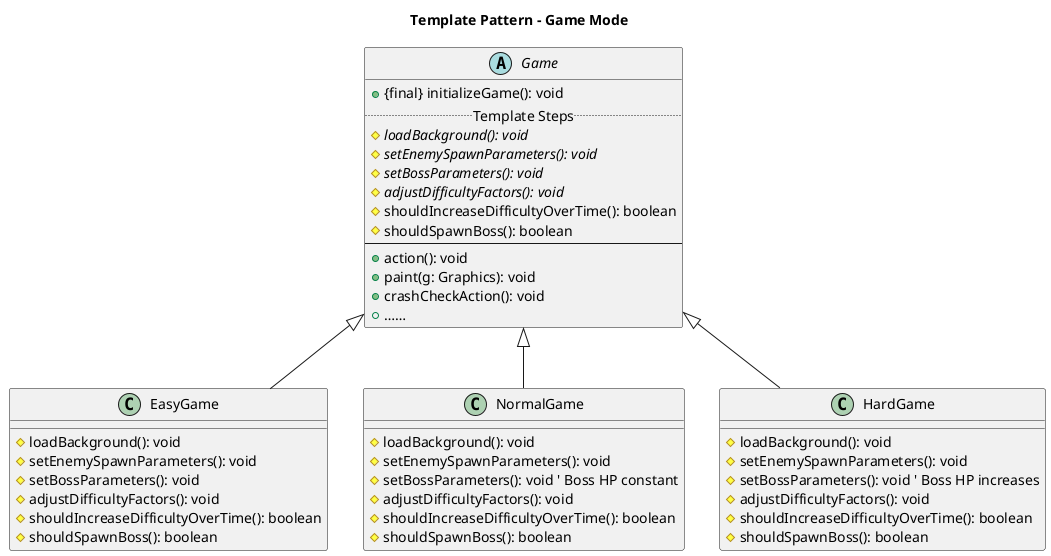 @startuml
title "Template Pattern - Game Mode"

abstract class Game {
    + {final} initializeGame(): void
    .. Template Steps ..
    # {abstract} loadBackground(): void
    # {abstract} setEnemySpawnParameters(): void
    # {abstract} setBossParameters(): void
    # {abstract} adjustDifficultyFactors(): void
    # shouldIncreaseDifficultyOverTime(): boolean
    # shouldSpawnBoss(): boolean
    ---
    + action(): void
    + paint(g: Graphics): void
    + crashCheckAction(): void
    + ……
}


class EasyGame {
    # loadBackground(): void
    # setEnemySpawnParameters(): void
    # setBossParameters(): void
    # adjustDifficultyFactors(): void
    # shouldIncreaseDifficultyOverTime(): boolean
    # shouldSpawnBoss(): boolean
}

class NormalGame {
    # loadBackground(): void
    # setEnemySpawnParameters(): void
    # setBossParameters(): void ' Boss HP constant
    # adjustDifficultyFactors(): void
    # shouldIncreaseDifficultyOverTime(): boolean
    # shouldSpawnBoss(): boolean
}

class HardGame {
    # loadBackground(): void
    # setEnemySpawnParameters(): void
    # setBossParameters(): void ' Boss HP increases
    # adjustDifficultyFactors(): void
    # shouldIncreaseDifficultyOverTime(): boolean
    # shouldSpawnBoss(): boolean
}

Game <|-- EasyGame
Game <|-- NormalGame
Game <|-- HardGame

@enduml
